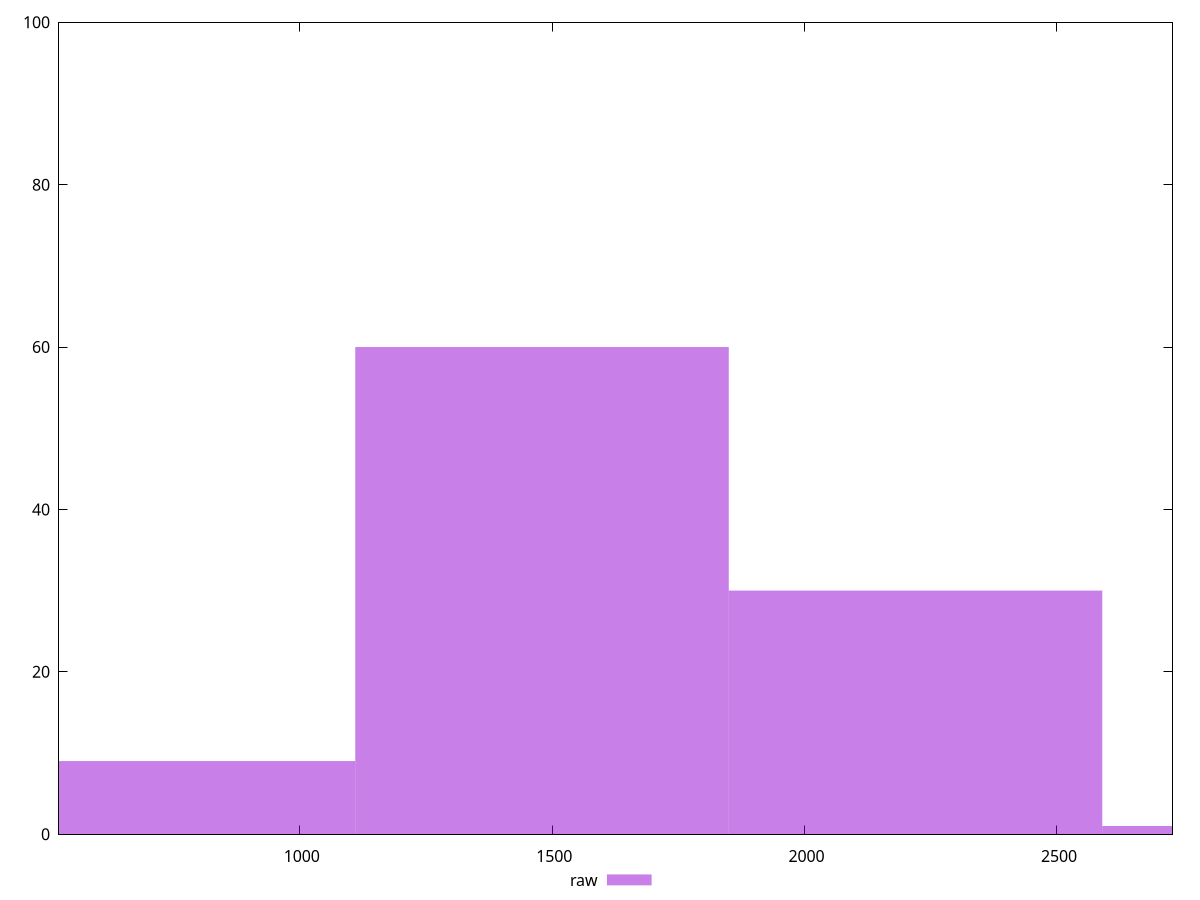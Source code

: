 reset

$raw <<EOF
739.9598832186933 9
1479.9197664373867 60
2219.87964965608 30
2959.8395328747733 1
EOF

set key outside below
set boxwidth 739.9598832186933
set xrange [523:2729]
set yrange [0:100]
set trange [0:100]
set style fill transparent solid 0.5 noborder
set terminal svg size 640, 490 enhanced background rgb 'white'
set output "reports/report_00028_2021-02-24T12-49-42.674Z/render-blocking-resources/samples/astro/raw/histogram.svg"

plot $raw title "raw" with boxes

reset
